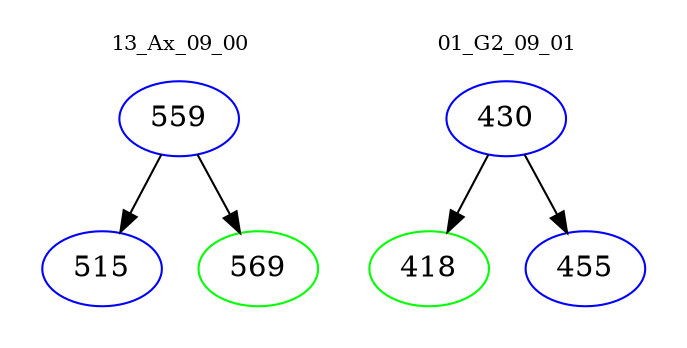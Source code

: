 digraph{
subgraph cluster_0 {
color = white
label = "13_Ax_09_00";
fontsize=10;
T0_559 [label="559", color="blue"]
T0_559 -> T0_515 [color="black"]
T0_515 [label="515", color="blue"]
T0_559 -> T0_569 [color="black"]
T0_569 [label="569", color="green"]
}
subgraph cluster_1 {
color = white
label = "01_G2_09_01";
fontsize=10;
T1_430 [label="430", color="blue"]
T1_430 -> T1_418 [color="black"]
T1_418 [label="418", color="green"]
T1_430 -> T1_455 [color="black"]
T1_455 [label="455", color="blue"]
}
}
